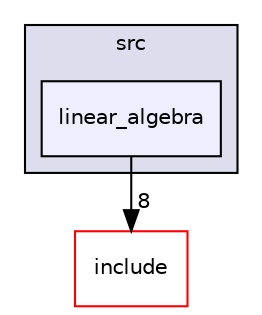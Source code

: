 digraph "/home/boyd/Scrivania/Thesis/SU2/Common/src/linear_algebra" {
  compound=true
  node [ fontsize="10", fontname="Helvetica"];
  edge [ labelfontsize="10", labelfontname="Helvetica"];
  subgraph clusterdir_3752367cbca4c9b58dde90984de9bccc {
    graph [ bgcolor="#ddddee", pencolor="black", label="src" fontname="Helvetica", fontsize="10", URL="dir_3752367cbca4c9b58dde90984de9bccc.html"]
  dir_39fbd36764025d3bfa71155694b009a6 [shape=box, label="linear_algebra", style="filled", fillcolor="#eeeeff", pencolor="black", URL="dir_39fbd36764025d3bfa71155694b009a6.html"];
  }
  dir_92cb2900980f09bf257878861626e98f [shape=box label="include" fillcolor="white" style="filled" color="red" URL="dir_92cb2900980f09bf257878861626e98f.html"];
  dir_39fbd36764025d3bfa71155694b009a6->dir_92cb2900980f09bf257878861626e98f [headlabel="8", labeldistance=1.5 headhref="dir_000010_000000.html"];
}
